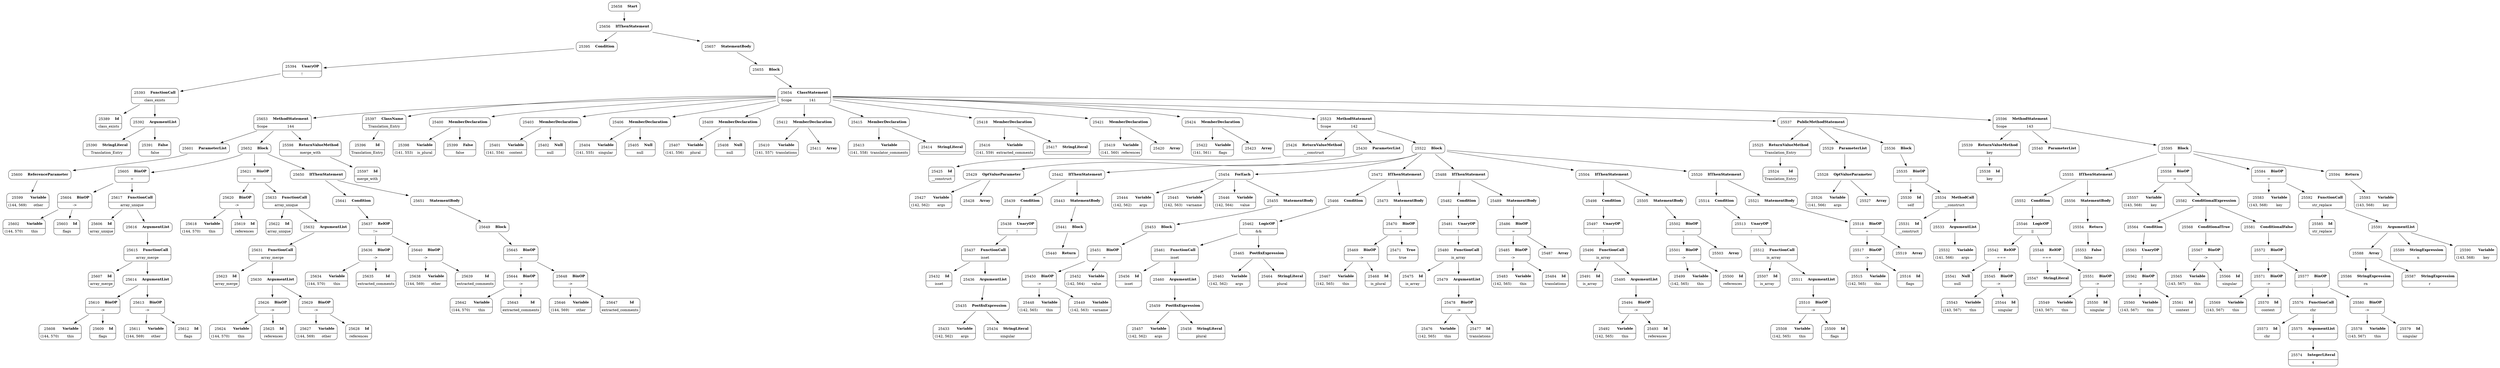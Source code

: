 digraph ast {
node [shape=none];
25600 [label=<<TABLE border='1' cellspacing='0' cellpadding='10' style='rounded' ><TR><TD border='0'>25600</TD><TD border='0'><B>ReferenceParameter</B></TD></TR></TABLE>>];
25600 -> 25599 [weight=2];
25601 [label=<<TABLE border='1' cellspacing='0' cellpadding='10' style='rounded' ><TR><TD border='0'>25601</TD><TD border='0'><B>ParameterList</B></TD></TR></TABLE>>];
25601 -> 25600 [weight=2];
25602 [label=<<TABLE border='1' cellspacing='0' cellpadding='10' style='rounded' ><TR><TD border='0'>25602</TD><TD border='0'><B>Variable</B></TD></TR><HR/><TR><TD border='0' cellpadding='5'>(144, 570)</TD><TD border='0' cellpadding='5'>this</TD></TR></TABLE>>];
25603 [label=<<TABLE border='1' cellspacing='0' cellpadding='10' style='rounded' ><TR><TD border='0'>25603</TD><TD border='0'><B>Id</B></TD></TR><HR/><TR><TD border='0' cellpadding='5' colspan='2'>flags</TD></TR></TABLE>>];
25604 [label=<<TABLE border='1' cellspacing='0' cellpadding='10' style='rounded' ><TR><TD border='0'>25604</TD><TD border='0'><B>BinOP</B></TD></TR><HR/><TR><TD border='0' cellpadding='5' colspan='2'>-&gt;</TD></TR></TABLE>>];
25604 -> 25602 [weight=2];
25604 -> 25603 [weight=2];
25605 [label=<<TABLE border='1' cellspacing='0' cellpadding='10' style='rounded' ><TR><TD border='0'>25605</TD><TD border='0'><B>BinOP</B></TD></TR><HR/><TR><TD border='0' cellpadding='5' colspan='2'>=</TD></TR></TABLE>>];
25605 -> 25604 [weight=2];
25605 -> 25617 [weight=2];
25606 [label=<<TABLE border='1' cellspacing='0' cellpadding='10' style='rounded' ><TR><TD border='0'>25606</TD><TD border='0'><B>Id</B></TD></TR><HR/><TR><TD border='0' cellpadding='5' colspan='2'>array_unique</TD></TR></TABLE>>];
25607 [label=<<TABLE border='1' cellspacing='0' cellpadding='10' style='rounded' ><TR><TD border='0'>25607</TD><TD border='0'><B>Id</B></TD></TR><HR/><TR><TD border='0' cellpadding='5' colspan='2'>array_merge</TD></TR></TABLE>>];
25608 [label=<<TABLE border='1' cellspacing='0' cellpadding='10' style='rounded' ><TR><TD border='0'>25608</TD><TD border='0'><B>Variable</B></TD></TR><HR/><TR><TD border='0' cellpadding='5'>(144, 570)</TD><TD border='0' cellpadding='5'>this</TD></TR></TABLE>>];
25609 [label=<<TABLE border='1' cellspacing='0' cellpadding='10' style='rounded' ><TR><TD border='0'>25609</TD><TD border='0'><B>Id</B></TD></TR><HR/><TR><TD border='0' cellpadding='5' colspan='2'>flags</TD></TR></TABLE>>];
25610 [label=<<TABLE border='1' cellspacing='0' cellpadding='10' style='rounded' ><TR><TD border='0'>25610</TD><TD border='0'><B>BinOP</B></TD></TR><HR/><TR><TD border='0' cellpadding='5' colspan='2'>-&gt;</TD></TR></TABLE>>];
25610 -> 25608 [weight=2];
25610 -> 25609 [weight=2];
25611 [label=<<TABLE border='1' cellspacing='0' cellpadding='10' style='rounded' ><TR><TD border='0'>25611</TD><TD border='0'><B>Variable</B></TD></TR><HR/><TR><TD border='0' cellpadding='5'>(144, 569)</TD><TD border='0' cellpadding='5'>other</TD></TR></TABLE>>];
25612 [label=<<TABLE border='1' cellspacing='0' cellpadding='10' style='rounded' ><TR><TD border='0'>25612</TD><TD border='0'><B>Id</B></TD></TR><HR/><TR><TD border='0' cellpadding='5' colspan='2'>flags</TD></TR></TABLE>>];
25613 [label=<<TABLE border='1' cellspacing='0' cellpadding='10' style='rounded' ><TR><TD border='0'>25613</TD><TD border='0'><B>BinOP</B></TD></TR><HR/><TR><TD border='0' cellpadding='5' colspan='2'>-&gt;</TD></TR></TABLE>>];
25613 -> 25611 [weight=2];
25613 -> 25612 [weight=2];
25614 [label=<<TABLE border='1' cellspacing='0' cellpadding='10' style='rounded' ><TR><TD border='0'>25614</TD><TD border='0'><B>ArgumentList</B></TD></TR></TABLE>>];
25614 -> 25610 [weight=2];
25614 -> 25613 [weight=2];
25615 [label=<<TABLE border='1' cellspacing='0' cellpadding='10' style='rounded' ><TR><TD border='0'>25615</TD><TD border='0'><B>FunctionCall</B></TD></TR><HR/><TR><TD border='0' cellpadding='5' colspan='2'>array_merge</TD></TR></TABLE>>];
25615 -> 25607 [weight=2];
25615 -> 25614 [weight=2];
25616 [label=<<TABLE border='1' cellspacing='0' cellpadding='10' style='rounded' ><TR><TD border='0'>25616</TD><TD border='0'><B>ArgumentList</B></TD></TR></TABLE>>];
25616 -> 25615 [weight=2];
25617 [label=<<TABLE border='1' cellspacing='0' cellpadding='10' style='rounded' ><TR><TD border='0'>25617</TD><TD border='0'><B>FunctionCall</B></TD></TR><HR/><TR><TD border='0' cellpadding='5' colspan='2'>array_unique</TD></TR></TABLE>>];
25617 -> 25606 [weight=2];
25617 -> 25616 [weight=2];
25618 [label=<<TABLE border='1' cellspacing='0' cellpadding='10' style='rounded' ><TR><TD border='0'>25618</TD><TD border='0'><B>Variable</B></TD></TR><HR/><TR><TD border='0' cellpadding='5'>(144, 570)</TD><TD border='0' cellpadding='5'>this</TD></TR></TABLE>>];
25619 [label=<<TABLE border='1' cellspacing='0' cellpadding='10' style='rounded' ><TR><TD border='0'>25619</TD><TD border='0'><B>Id</B></TD></TR><HR/><TR><TD border='0' cellpadding='5' colspan='2'>references</TD></TR></TABLE>>];
25620 [label=<<TABLE border='1' cellspacing='0' cellpadding='10' style='rounded' ><TR><TD border='0'>25620</TD><TD border='0'><B>BinOP</B></TD></TR><HR/><TR><TD border='0' cellpadding='5' colspan='2'>-&gt;</TD></TR></TABLE>>];
25620 -> 25618 [weight=2];
25620 -> 25619 [weight=2];
25621 [label=<<TABLE border='1' cellspacing='0' cellpadding='10' style='rounded' ><TR><TD border='0'>25621</TD><TD border='0'><B>BinOP</B></TD></TR><HR/><TR><TD border='0' cellpadding='5' colspan='2'>=</TD></TR></TABLE>>];
25621 -> 25620 [weight=2];
25621 -> 25633 [weight=2];
25622 [label=<<TABLE border='1' cellspacing='0' cellpadding='10' style='rounded' ><TR><TD border='0'>25622</TD><TD border='0'><B>Id</B></TD></TR><HR/><TR><TD border='0' cellpadding='5' colspan='2'>array_unique</TD></TR></TABLE>>];
25623 [label=<<TABLE border='1' cellspacing='0' cellpadding='10' style='rounded' ><TR><TD border='0'>25623</TD><TD border='0'><B>Id</B></TD></TR><HR/><TR><TD border='0' cellpadding='5' colspan='2'>array_merge</TD></TR></TABLE>>];
25624 [label=<<TABLE border='1' cellspacing='0' cellpadding='10' style='rounded' ><TR><TD border='0'>25624</TD><TD border='0'><B>Variable</B></TD></TR><HR/><TR><TD border='0' cellpadding='5'>(144, 570)</TD><TD border='0' cellpadding='5'>this</TD></TR></TABLE>>];
25625 [label=<<TABLE border='1' cellspacing='0' cellpadding='10' style='rounded' ><TR><TD border='0'>25625</TD><TD border='0'><B>Id</B></TD></TR><HR/><TR><TD border='0' cellpadding='5' colspan='2'>references</TD></TR></TABLE>>];
25626 [label=<<TABLE border='1' cellspacing='0' cellpadding='10' style='rounded' ><TR><TD border='0'>25626</TD><TD border='0'><B>BinOP</B></TD></TR><HR/><TR><TD border='0' cellpadding='5' colspan='2'>-&gt;</TD></TR></TABLE>>];
25626 -> 25624 [weight=2];
25626 -> 25625 [weight=2];
25627 [label=<<TABLE border='1' cellspacing='0' cellpadding='10' style='rounded' ><TR><TD border='0'>25627</TD><TD border='0'><B>Variable</B></TD></TR><HR/><TR><TD border='0' cellpadding='5'>(144, 569)</TD><TD border='0' cellpadding='5'>other</TD></TR></TABLE>>];
25628 [label=<<TABLE border='1' cellspacing='0' cellpadding='10' style='rounded' ><TR><TD border='0'>25628</TD><TD border='0'><B>Id</B></TD></TR><HR/><TR><TD border='0' cellpadding='5' colspan='2'>references</TD></TR></TABLE>>];
25629 [label=<<TABLE border='1' cellspacing='0' cellpadding='10' style='rounded' ><TR><TD border='0'>25629</TD><TD border='0'><B>BinOP</B></TD></TR><HR/><TR><TD border='0' cellpadding='5' colspan='2'>-&gt;</TD></TR></TABLE>>];
25629 -> 25627 [weight=2];
25629 -> 25628 [weight=2];
25630 [label=<<TABLE border='1' cellspacing='0' cellpadding='10' style='rounded' ><TR><TD border='0'>25630</TD><TD border='0'><B>ArgumentList</B></TD></TR></TABLE>>];
25630 -> 25626 [weight=2];
25630 -> 25629 [weight=2];
25631 [label=<<TABLE border='1' cellspacing='0' cellpadding='10' style='rounded' ><TR><TD border='0'>25631</TD><TD border='0'><B>FunctionCall</B></TD></TR><HR/><TR><TD border='0' cellpadding='5' colspan='2'>array_merge</TD></TR></TABLE>>];
25631 -> 25623 [weight=2];
25631 -> 25630 [weight=2];
25632 [label=<<TABLE border='1' cellspacing='0' cellpadding='10' style='rounded' ><TR><TD border='0'>25632</TD><TD border='0'><B>ArgumentList</B></TD></TR></TABLE>>];
25632 -> 25631 [weight=2];
25633 [label=<<TABLE border='1' cellspacing='0' cellpadding='10' style='rounded' ><TR><TD border='0'>25633</TD><TD border='0'><B>FunctionCall</B></TD></TR><HR/><TR><TD border='0' cellpadding='5' colspan='2'>array_unique</TD></TR></TABLE>>];
25633 -> 25622 [weight=2];
25633 -> 25632 [weight=2];
25634 [label=<<TABLE border='1' cellspacing='0' cellpadding='10' style='rounded' ><TR><TD border='0'>25634</TD><TD border='0'><B>Variable</B></TD></TR><HR/><TR><TD border='0' cellpadding='5'>(144, 570)</TD><TD border='0' cellpadding='5'>this</TD></TR></TABLE>>];
25635 [label=<<TABLE border='1' cellspacing='0' cellpadding='10' style='rounded' ><TR><TD border='0'>25635</TD><TD border='0'><B>Id</B></TD></TR><HR/><TR><TD border='0' cellpadding='5' colspan='2'>extracted_comments</TD></TR></TABLE>>];
25636 [label=<<TABLE border='1' cellspacing='0' cellpadding='10' style='rounded' ><TR><TD border='0'>25636</TD><TD border='0'><B>BinOP</B></TD></TR><HR/><TR><TD border='0' cellpadding='5' colspan='2'>-&gt;</TD></TR></TABLE>>];
25636 -> 25634 [weight=2];
25636 -> 25635 [weight=2];
25637 [label=<<TABLE border='1' cellspacing='0' cellpadding='10' style='rounded' ><TR><TD border='0'>25637</TD><TD border='0'><B>RelOP</B></TD></TR><HR/><TR><TD border='0' cellpadding='5' colspan='2'>!=</TD></TR></TABLE>>];
25637 -> 25636 [weight=2];
25637 -> 25640 [weight=2];
25638 [label=<<TABLE border='1' cellspacing='0' cellpadding='10' style='rounded' ><TR><TD border='0'>25638</TD><TD border='0'><B>Variable</B></TD></TR><HR/><TR><TD border='0' cellpadding='5'>(144, 569)</TD><TD border='0' cellpadding='5'>other</TD></TR></TABLE>>];
25639 [label=<<TABLE border='1' cellspacing='0' cellpadding='10' style='rounded' ><TR><TD border='0'>25639</TD><TD border='0'><B>Id</B></TD></TR><HR/><TR><TD border='0' cellpadding='5' colspan='2'>extracted_comments</TD></TR></TABLE>>];
25640 [label=<<TABLE border='1' cellspacing='0' cellpadding='10' style='rounded' ><TR><TD border='0'>25640</TD><TD border='0'><B>BinOP</B></TD></TR><HR/><TR><TD border='0' cellpadding='5' colspan='2'>-&gt;</TD></TR></TABLE>>];
25640 -> 25638 [weight=2];
25640 -> 25639 [weight=2];
25641 [label=<<TABLE border='1' cellspacing='0' cellpadding='10' style='rounded' ><TR><TD border='0'>25641</TD><TD border='0'><B>Condition</B></TD></TR></TABLE>>];
25641 -> 25637 [weight=2];
25642 [label=<<TABLE border='1' cellspacing='0' cellpadding='10' style='rounded' ><TR><TD border='0'>25642</TD><TD border='0'><B>Variable</B></TD></TR><HR/><TR><TD border='0' cellpadding='5'>(144, 570)</TD><TD border='0' cellpadding='5'>this</TD></TR></TABLE>>];
25643 [label=<<TABLE border='1' cellspacing='0' cellpadding='10' style='rounded' ><TR><TD border='0'>25643</TD><TD border='0'><B>Id</B></TD></TR><HR/><TR><TD border='0' cellpadding='5' colspan='2'>extracted_comments</TD></TR></TABLE>>];
25644 [label=<<TABLE border='1' cellspacing='0' cellpadding='10' style='rounded' ><TR><TD border='0'>25644</TD><TD border='0'><B>BinOP</B></TD></TR><HR/><TR><TD border='0' cellpadding='5' colspan='2'>-&gt;</TD></TR></TABLE>>];
25644 -> 25642 [weight=2];
25644 -> 25643 [weight=2];
25645 [label=<<TABLE border='1' cellspacing='0' cellpadding='10' style='rounded' ><TR><TD border='0'>25645</TD><TD border='0'><B>BinOP</B></TD></TR><HR/><TR><TD border='0' cellpadding='5' colspan='2'>.=</TD></TR></TABLE>>];
25645 -> 25644 [weight=2];
25645 -> 25648 [weight=2];
25646 [label=<<TABLE border='1' cellspacing='0' cellpadding='10' style='rounded' ><TR><TD border='0'>25646</TD><TD border='0'><B>Variable</B></TD></TR><HR/><TR><TD border='0' cellpadding='5'>(144, 569)</TD><TD border='0' cellpadding='5'>other</TD></TR></TABLE>>];
25647 [label=<<TABLE border='1' cellspacing='0' cellpadding='10' style='rounded' ><TR><TD border='0'>25647</TD><TD border='0'><B>Id</B></TD></TR><HR/><TR><TD border='0' cellpadding='5' colspan='2'>extracted_comments</TD></TR></TABLE>>];
25648 [label=<<TABLE border='1' cellspacing='0' cellpadding='10' style='rounded' ><TR><TD border='0'>25648</TD><TD border='0'><B>BinOP</B></TD></TR><HR/><TR><TD border='0' cellpadding='5' colspan='2'>-&gt;</TD></TR></TABLE>>];
25648 -> 25646 [weight=2];
25648 -> 25647 [weight=2];
25649 [label=<<TABLE border='1' cellspacing='0' cellpadding='10' style='rounded' ><TR><TD border='0'>25649</TD><TD border='0'><B>Block</B></TD></TR></TABLE>>];
25649 -> 25645 [weight=2];
25650 [label=<<TABLE border='1' cellspacing='0' cellpadding='10' style='rounded' ><TR><TD border='0'>25650</TD><TD border='0'><B>IfThenStatement</B></TD></TR></TABLE>>];
25650 -> 25641 [weight=2];
25650 -> 25651 [weight=2];
25651 [label=<<TABLE border='1' cellspacing='0' cellpadding='10' style='rounded' ><TR><TD border='0'>25651</TD><TD border='0'><B>StatementBody</B></TD></TR></TABLE>>];
25651 -> 25649 [weight=2];
25652 [label=<<TABLE border='1' cellspacing='0' cellpadding='10' style='rounded' ><TR><TD border='0'>25652</TD><TD border='0'><B>Block</B></TD></TR></TABLE>>];
25652 -> 25605 [weight=2];
25652 -> 25621 [weight=2];
25652 -> 25650 [weight=2];
25653 [label=<<TABLE border='1' cellspacing='0' cellpadding='10' style='rounded' ><TR><TD border='0'>25653</TD><TD border='0'><B>MethodStatement</B></TD></TR><HR/><TR><TD border='0' cellpadding='5'>Scope</TD><TD border='0' cellpadding='5'>144</TD></TR></TABLE>>];
25653 -> 25598 [weight=2];
25653 -> 25601 [weight=2];
25653 -> 25652 [weight=2];
25654 [label=<<TABLE border='1' cellspacing='0' cellpadding='10' style='rounded' ><TR><TD border='0'>25654</TD><TD border='0'><B>ClassStatement</B></TD></TR><HR/><TR><TD border='0' cellpadding='5'>Scope</TD><TD border='0' cellpadding='5'>141</TD></TR></TABLE>>];
25654 -> 25397 [weight=2];
25654 -> 25400 [weight=2];
25654 -> 25403 [weight=2];
25654 -> 25406 [weight=2];
25654 -> 25409 [weight=2];
25654 -> 25412 [weight=2];
25654 -> 25415 [weight=2];
25654 -> 25418 [weight=2];
25654 -> 25421 [weight=2];
25654 -> 25424 [weight=2];
25654 -> 25523 [weight=2];
25654 -> 25537 [weight=2];
25654 -> 25596 [weight=2];
25654 -> 25653 [weight=2];
25655 [label=<<TABLE border='1' cellspacing='0' cellpadding='10' style='rounded' ><TR><TD border='0'>25655</TD><TD border='0'><B>Block</B></TD></TR></TABLE>>];
25655 -> 25654 [weight=2];
25656 [label=<<TABLE border='1' cellspacing='0' cellpadding='10' style='rounded' ><TR><TD border='0'>25656</TD><TD border='0'><B>IfThenStatement</B></TD></TR></TABLE>>];
25656 -> 25395 [weight=2];
25656 -> 25657 [weight=2];
25657 [label=<<TABLE border='1' cellspacing='0' cellpadding='10' style='rounded' ><TR><TD border='0'>25657</TD><TD border='0'><B>StatementBody</B></TD></TR></TABLE>>];
25657 -> 25655 [weight=2];
25658 [label=<<TABLE border='1' cellspacing='0' cellpadding='10' style='rounded' ><TR><TD border='0'>25658</TD><TD border='0'><B>Start</B></TD></TR></TABLE>>];
25658 -> 25656 [weight=2];
25389 [label=<<TABLE border='1' cellspacing='0' cellpadding='10' style='rounded' ><TR><TD border='0'>25389</TD><TD border='0'><B>Id</B></TD></TR><HR/><TR><TD border='0' cellpadding='5' colspan='2'>class_exists</TD></TR></TABLE>>];
25390 [label=<<TABLE border='1' cellspacing='0' cellpadding='10' style='rounded' ><TR><TD border='0'>25390</TD><TD border='0'><B>StringLiteral</B></TD></TR><HR/><TR><TD border='0' cellpadding='5' colspan='2'>Translation_Entry</TD></TR></TABLE>>];
25391 [label=<<TABLE border='1' cellspacing='0' cellpadding='10' style='rounded' ><TR><TD border='0'>25391</TD><TD border='0'><B>False</B></TD></TR><HR/><TR><TD border='0' cellpadding='5' colspan='2'>false</TD></TR></TABLE>>];
25392 [label=<<TABLE border='1' cellspacing='0' cellpadding='10' style='rounded' ><TR><TD border='0'>25392</TD><TD border='0'><B>ArgumentList</B></TD></TR></TABLE>>];
25392 -> 25390 [weight=2];
25392 -> 25391 [weight=2];
25393 [label=<<TABLE border='1' cellspacing='0' cellpadding='10' style='rounded' ><TR><TD border='0'>25393</TD><TD border='0'><B>FunctionCall</B></TD></TR><HR/><TR><TD border='0' cellpadding='5' colspan='2'>class_exists</TD></TR></TABLE>>];
25393 -> 25389 [weight=2];
25393 -> 25392 [weight=2];
25394 [label=<<TABLE border='1' cellspacing='0' cellpadding='10' style='rounded' ><TR><TD border='0'>25394</TD><TD border='0'><B>UnaryOP</B></TD></TR><HR/><TR><TD border='0' cellpadding='5' colspan='2'>!</TD></TR></TABLE>>];
25394 -> 25393 [weight=2];
25395 [label=<<TABLE border='1' cellspacing='0' cellpadding='10' style='rounded' ><TR><TD border='0'>25395</TD><TD border='0'><B>Condition</B></TD></TR></TABLE>>];
25395 -> 25394 [weight=2];
25396 [label=<<TABLE border='1' cellspacing='0' cellpadding='10' style='rounded' ><TR><TD border='0'>25396</TD><TD border='0'><B>Id</B></TD></TR><HR/><TR><TD border='0' cellpadding='5' colspan='2'>Translation_Entry</TD></TR></TABLE>>];
25397 [label=<<TABLE border='1' cellspacing='0' cellpadding='10' style='rounded' ><TR><TD border='0'>25397</TD><TD border='0'><B>ClassName</B></TD></TR><HR/><TR><TD border='0' cellpadding='5' colspan='2'>Translation_Entry</TD></TR></TABLE>>];
25397 -> 25396 [weight=2];
25398 [label=<<TABLE border='1' cellspacing='0' cellpadding='10' style='rounded' ><TR><TD border='0'>25398</TD><TD border='0'><B>Variable</B></TD></TR><HR/><TR><TD border='0' cellpadding='5'>(141, 553)</TD><TD border='0' cellpadding='5'>is_plural</TD></TR></TABLE>>];
25399 [label=<<TABLE border='1' cellspacing='0' cellpadding='10' style='rounded' ><TR><TD border='0'>25399</TD><TD border='0'><B>False</B></TD></TR><HR/><TR><TD border='0' cellpadding='5' colspan='2'>false</TD></TR></TABLE>>];
25400 [label=<<TABLE border='1' cellspacing='0' cellpadding='10' style='rounded' ><TR><TD border='0'>25400</TD><TD border='0'><B>MemberDeclaration</B></TD></TR></TABLE>>];
25400 -> 25398 [weight=2];
25400 -> 25399 [weight=2];
25401 [label=<<TABLE border='1' cellspacing='0' cellpadding='10' style='rounded' ><TR><TD border='0'>25401</TD><TD border='0'><B>Variable</B></TD></TR><HR/><TR><TD border='0' cellpadding='5'>(141, 554)</TD><TD border='0' cellpadding='5'>context</TD></TR></TABLE>>];
25402 [label=<<TABLE border='1' cellspacing='0' cellpadding='10' style='rounded' ><TR><TD border='0'>25402</TD><TD border='0'><B>Null</B></TD></TR><HR/><TR><TD border='0' cellpadding='5' colspan='2'>null</TD></TR></TABLE>>];
25403 [label=<<TABLE border='1' cellspacing='0' cellpadding='10' style='rounded' ><TR><TD border='0'>25403</TD><TD border='0'><B>MemberDeclaration</B></TD></TR></TABLE>>];
25403 -> 25401 [weight=2];
25403 -> 25402 [weight=2];
25404 [label=<<TABLE border='1' cellspacing='0' cellpadding='10' style='rounded' ><TR><TD border='0'>25404</TD><TD border='0'><B>Variable</B></TD></TR><HR/><TR><TD border='0' cellpadding='5'>(141, 555)</TD><TD border='0' cellpadding='5'>singular</TD></TR></TABLE>>];
25405 [label=<<TABLE border='1' cellspacing='0' cellpadding='10' style='rounded' ><TR><TD border='0'>25405</TD><TD border='0'><B>Null</B></TD></TR><HR/><TR><TD border='0' cellpadding='5' colspan='2'>null</TD></TR></TABLE>>];
25406 [label=<<TABLE border='1' cellspacing='0' cellpadding='10' style='rounded' ><TR><TD border='0'>25406</TD><TD border='0'><B>MemberDeclaration</B></TD></TR></TABLE>>];
25406 -> 25404 [weight=2];
25406 -> 25405 [weight=2];
25407 [label=<<TABLE border='1' cellspacing='0' cellpadding='10' style='rounded' ><TR><TD border='0'>25407</TD><TD border='0'><B>Variable</B></TD></TR><HR/><TR><TD border='0' cellpadding='5'>(141, 556)</TD><TD border='0' cellpadding='5'>plural</TD></TR></TABLE>>];
25408 [label=<<TABLE border='1' cellspacing='0' cellpadding='10' style='rounded' ><TR><TD border='0'>25408</TD><TD border='0'><B>Null</B></TD></TR><HR/><TR><TD border='0' cellpadding='5' colspan='2'>null</TD></TR></TABLE>>];
25409 [label=<<TABLE border='1' cellspacing='0' cellpadding='10' style='rounded' ><TR><TD border='0'>25409</TD><TD border='0'><B>MemberDeclaration</B></TD></TR></TABLE>>];
25409 -> 25407 [weight=2];
25409 -> 25408 [weight=2];
25410 [label=<<TABLE border='1' cellspacing='0' cellpadding='10' style='rounded' ><TR><TD border='0'>25410</TD><TD border='0'><B>Variable</B></TD></TR><HR/><TR><TD border='0' cellpadding='5'>(141, 557)</TD><TD border='0' cellpadding='5'>translations</TD></TR></TABLE>>];
25411 [label=<<TABLE border='1' cellspacing='0' cellpadding='10' style='rounded' ><TR><TD border='0'>25411</TD><TD border='0'><B>Array</B></TD></TR></TABLE>>];
25412 [label=<<TABLE border='1' cellspacing='0' cellpadding='10' style='rounded' ><TR><TD border='0'>25412</TD><TD border='0'><B>MemberDeclaration</B></TD></TR></TABLE>>];
25412 -> 25410 [weight=2];
25412 -> 25411 [weight=2];
25413 [label=<<TABLE border='1' cellspacing='0' cellpadding='10' style='rounded' ><TR><TD border='0'>25413</TD><TD border='0'><B>Variable</B></TD></TR><HR/><TR><TD border='0' cellpadding='5'>(141, 558)</TD><TD border='0' cellpadding='5'>translator_comments</TD></TR></TABLE>>];
25414 [label=<<TABLE border='1' cellspacing='0' cellpadding='10' style='rounded' ><TR><TD border='0'>25414</TD><TD border='0'><B>StringLiteral</B></TD></TR><HR/><TR><TD border='0' cellpadding='5' colspan='2'></TD></TR></TABLE>>];
25415 [label=<<TABLE border='1' cellspacing='0' cellpadding='10' style='rounded' ><TR><TD border='0'>25415</TD><TD border='0'><B>MemberDeclaration</B></TD></TR></TABLE>>];
25415 -> 25413 [weight=2];
25415 -> 25414 [weight=2];
25416 [label=<<TABLE border='1' cellspacing='0' cellpadding='10' style='rounded' ><TR><TD border='0'>25416</TD><TD border='0'><B>Variable</B></TD></TR><HR/><TR><TD border='0' cellpadding='5'>(141, 559)</TD><TD border='0' cellpadding='5'>extracted_comments</TD></TR></TABLE>>];
25417 [label=<<TABLE border='1' cellspacing='0' cellpadding='10' style='rounded' ><TR><TD border='0'>25417</TD><TD border='0'><B>StringLiteral</B></TD></TR><HR/><TR><TD border='0' cellpadding='5' colspan='2'></TD></TR></TABLE>>];
25418 [label=<<TABLE border='1' cellspacing='0' cellpadding='10' style='rounded' ><TR><TD border='0'>25418</TD><TD border='0'><B>MemberDeclaration</B></TD></TR></TABLE>>];
25418 -> 25416 [weight=2];
25418 -> 25417 [weight=2];
25419 [label=<<TABLE border='1' cellspacing='0' cellpadding='10' style='rounded' ><TR><TD border='0'>25419</TD><TD border='0'><B>Variable</B></TD></TR><HR/><TR><TD border='0' cellpadding='5'>(141, 560)</TD><TD border='0' cellpadding='5'>references</TD></TR></TABLE>>];
25420 [label=<<TABLE border='1' cellspacing='0' cellpadding='10' style='rounded' ><TR><TD border='0'>25420</TD><TD border='0'><B>Array</B></TD></TR></TABLE>>];
25421 [label=<<TABLE border='1' cellspacing='0' cellpadding='10' style='rounded' ><TR><TD border='0'>25421</TD><TD border='0'><B>MemberDeclaration</B></TD></TR></TABLE>>];
25421 -> 25419 [weight=2];
25421 -> 25420 [weight=2];
25422 [label=<<TABLE border='1' cellspacing='0' cellpadding='10' style='rounded' ><TR><TD border='0'>25422</TD><TD border='0'><B>Variable</B></TD></TR><HR/><TR><TD border='0' cellpadding='5'>(141, 561)</TD><TD border='0' cellpadding='5'>flags</TD></TR></TABLE>>];
25423 [label=<<TABLE border='1' cellspacing='0' cellpadding='10' style='rounded' ><TR><TD border='0'>25423</TD><TD border='0'><B>Array</B></TD></TR></TABLE>>];
25424 [label=<<TABLE border='1' cellspacing='0' cellpadding='10' style='rounded' ><TR><TD border='0'>25424</TD><TD border='0'><B>MemberDeclaration</B></TD></TR></TABLE>>];
25424 -> 25422 [weight=2];
25424 -> 25423 [weight=2];
25425 [label=<<TABLE border='1' cellspacing='0' cellpadding='10' style='rounded' ><TR><TD border='0'>25425</TD><TD border='0'><B>Id</B></TD></TR><HR/><TR><TD border='0' cellpadding='5' colspan='2'>__construct</TD></TR></TABLE>>];
25426 [label=<<TABLE border='1' cellspacing='0' cellpadding='10' style='rounded' ><TR><TD border='0'>25426</TD><TD border='0'><B>ReturnValueMethod</B></TD></TR><HR/><TR><TD border='0' cellpadding='5' colspan='2'>__construct</TD></TR></TABLE>>];
25426 -> 25425 [weight=2];
25427 [label=<<TABLE border='1' cellspacing='0' cellpadding='10' style='rounded' ><TR><TD border='0'>25427</TD><TD border='0'><B>Variable</B></TD></TR><HR/><TR><TD border='0' cellpadding='5'>(142, 562)</TD><TD border='0' cellpadding='5'>args</TD></TR></TABLE>>];
25428 [label=<<TABLE border='1' cellspacing='0' cellpadding='10' style='rounded' ><TR><TD border='0'>25428</TD><TD border='0'><B>Array</B></TD></TR></TABLE>>];
25429 [label=<<TABLE border='1' cellspacing='0' cellpadding='10' style='rounded' ><TR><TD border='0'>25429</TD><TD border='0'><B>OptValueParameter</B></TD></TR></TABLE>>];
25429 -> 25427 [weight=2];
25429 -> 25428 [weight=2];
25430 [label=<<TABLE border='1' cellspacing='0' cellpadding='10' style='rounded' ><TR><TD border='0'>25430</TD><TD border='0'><B>ParameterList</B></TD></TR></TABLE>>];
25430 -> 25429 [weight=2];
25432 [label=<<TABLE border='1' cellspacing='0' cellpadding='10' style='rounded' ><TR><TD border='0'>25432</TD><TD border='0'><B>Id</B></TD></TR><HR/><TR><TD border='0' cellpadding='5' colspan='2'>isset</TD></TR></TABLE>>];
25433 [label=<<TABLE border='1' cellspacing='0' cellpadding='10' style='rounded' ><TR><TD border='0'>25433</TD><TD border='0'><B>Variable</B></TD></TR><HR/><TR><TD border='0' cellpadding='5'>(142, 562)</TD><TD border='0' cellpadding='5'>args</TD></TR></TABLE>>];
25434 [label=<<TABLE border='1' cellspacing='0' cellpadding='10' style='rounded' ><TR><TD border='0'>25434</TD><TD border='0'><B>StringLiteral</B></TD></TR><HR/><TR><TD border='0' cellpadding='5' colspan='2'>singular</TD></TR></TABLE>>];
25435 [label=<<TABLE border='1' cellspacing='0' cellpadding='10' style='rounded' ><TR><TD border='0'>25435</TD><TD border='0'><B>PostfixExpression</B></TD></TR></TABLE>>];
25435 -> 25433 [weight=2];
25435 -> 25434 [weight=2];
25436 [label=<<TABLE border='1' cellspacing='0' cellpadding='10' style='rounded' ><TR><TD border='0'>25436</TD><TD border='0'><B>ArgumentList</B></TD></TR></TABLE>>];
25436 -> 25435 [weight=2];
25437 [label=<<TABLE border='1' cellspacing='0' cellpadding='10' style='rounded' ><TR><TD border='0'>25437</TD><TD border='0'><B>FunctionCall</B></TD></TR><HR/><TR><TD border='0' cellpadding='5' colspan='2'>isset</TD></TR></TABLE>>];
25437 -> 25432 [weight=2];
25437 -> 25436 [weight=2];
25438 [label=<<TABLE border='1' cellspacing='0' cellpadding='10' style='rounded' ><TR><TD border='0'>25438</TD><TD border='0'><B>UnaryOP</B></TD></TR><HR/><TR><TD border='0' cellpadding='5' colspan='2'>!</TD></TR></TABLE>>];
25438 -> 25437 [weight=2];
25439 [label=<<TABLE border='1' cellspacing='0' cellpadding='10' style='rounded' ><TR><TD border='0'>25439</TD><TD border='0'><B>Condition</B></TD></TR></TABLE>>];
25439 -> 25438 [weight=2];
25440 [label=<<TABLE border='1' cellspacing='0' cellpadding='10' style='rounded' ><TR><TD border='0'>25440</TD><TD border='0'><B>Return</B></TD></TR></TABLE>>];
25441 [label=<<TABLE border='1' cellspacing='0' cellpadding='10' style='rounded' ><TR><TD border='0'>25441</TD><TD border='0'><B>Block</B></TD></TR></TABLE>>];
25441 -> 25440 [weight=2];
25442 [label=<<TABLE border='1' cellspacing='0' cellpadding='10' style='rounded' ><TR><TD border='0'>25442</TD><TD border='0'><B>IfThenStatement</B></TD></TR></TABLE>>];
25442 -> 25439 [weight=2];
25442 -> 25443 [weight=2];
25443 [label=<<TABLE border='1' cellspacing='0' cellpadding='10' style='rounded' ><TR><TD border='0'>25443</TD><TD border='0'><B>StatementBody</B></TD></TR></TABLE>>];
25443 -> 25441 [weight=2];
25444 [label=<<TABLE border='1' cellspacing='0' cellpadding='10' style='rounded' ><TR><TD border='0'>25444</TD><TD border='0'><B>Variable</B></TD></TR><HR/><TR><TD border='0' cellpadding='5'>(142, 562)</TD><TD border='0' cellpadding='5'>args</TD></TR></TABLE>>];
25445 [label=<<TABLE border='1' cellspacing='0' cellpadding='10' style='rounded' ><TR><TD border='0'>25445</TD><TD border='0'><B>Variable</B></TD></TR><HR/><TR><TD border='0' cellpadding='5'>(142, 563)</TD><TD border='0' cellpadding='5'>varname</TD></TR></TABLE>>];
25446 [label=<<TABLE border='1' cellspacing='0' cellpadding='10' style='rounded' ><TR><TD border='0'>25446</TD><TD border='0'><B>Variable</B></TD></TR><HR/><TR><TD border='0' cellpadding='5'>(142, 564)</TD><TD border='0' cellpadding='5'>value</TD></TR></TABLE>>];
25448 [label=<<TABLE border='1' cellspacing='0' cellpadding='10' style='rounded' ><TR><TD border='0'>25448</TD><TD border='0'><B>Variable</B></TD></TR><HR/><TR><TD border='0' cellpadding='5'>(142, 565)</TD><TD border='0' cellpadding='5'>this</TD></TR></TABLE>>];
25449 [label=<<TABLE border='1' cellspacing='0' cellpadding='10' style='rounded' ><TR><TD border='0'>25449</TD><TD border='0'><B>Variable</B></TD></TR><HR/><TR><TD border='0' cellpadding='5'>(142, 563)</TD><TD border='0' cellpadding='5'>varname</TD></TR></TABLE>>];
25450 [label=<<TABLE border='1' cellspacing='0' cellpadding='10' style='rounded' ><TR><TD border='0'>25450</TD><TD border='0'><B>BinOP</B></TD></TR><HR/><TR><TD border='0' cellpadding='5' colspan='2'>-&gt;</TD></TR></TABLE>>];
25450 -> 25448 [weight=2];
25450 -> 25449 [weight=2];
25451 [label=<<TABLE border='1' cellspacing='0' cellpadding='10' style='rounded' ><TR><TD border='0'>25451</TD><TD border='0'><B>BinOP</B></TD></TR><HR/><TR><TD border='0' cellpadding='5' colspan='2'>=</TD></TR></TABLE>>];
25451 -> 25450 [weight=2];
25451 -> 25452 [weight=2];
25452 [label=<<TABLE border='1' cellspacing='0' cellpadding='10' style='rounded' ><TR><TD border='0'>25452</TD><TD border='0'><B>Variable</B></TD></TR><HR/><TR><TD border='0' cellpadding='5'>(142, 564)</TD><TD border='0' cellpadding='5'>value</TD></TR></TABLE>>];
25453 [label=<<TABLE border='1' cellspacing='0' cellpadding='10' style='rounded' ><TR><TD border='0'>25453</TD><TD border='0'><B>Block</B></TD></TR></TABLE>>];
25453 -> 25451 [weight=2];
25454 [label=<<TABLE border='1' cellspacing='0' cellpadding='10' style='rounded' ><TR><TD border='0'>25454</TD><TD border='0'><B>ForEach</B></TD></TR></TABLE>>];
25454 -> 25444 [weight=2];
25454 -> 25445 [weight=2];
25454 -> 25446 [weight=2];
25454 -> 25455 [weight=2];
25455 [label=<<TABLE border='1' cellspacing='0' cellpadding='10' style='rounded' ><TR><TD border='0'>25455</TD><TD border='0'><B>StatementBody</B></TD></TR></TABLE>>];
25455 -> 25453 [weight=2];
25456 [label=<<TABLE border='1' cellspacing='0' cellpadding='10' style='rounded' ><TR><TD border='0'>25456</TD><TD border='0'><B>Id</B></TD></TR><HR/><TR><TD border='0' cellpadding='5' colspan='2'>isset</TD></TR></TABLE>>];
25457 [label=<<TABLE border='1' cellspacing='0' cellpadding='10' style='rounded' ><TR><TD border='0'>25457</TD><TD border='0'><B>Variable</B></TD></TR><HR/><TR><TD border='0' cellpadding='5'>(142, 562)</TD><TD border='0' cellpadding='5'>args</TD></TR></TABLE>>];
25458 [label=<<TABLE border='1' cellspacing='0' cellpadding='10' style='rounded' ><TR><TD border='0'>25458</TD><TD border='0'><B>StringLiteral</B></TD></TR><HR/><TR><TD border='0' cellpadding='5' colspan='2'>plural</TD></TR></TABLE>>];
25459 [label=<<TABLE border='1' cellspacing='0' cellpadding='10' style='rounded' ><TR><TD border='0'>25459</TD><TD border='0'><B>PostfixExpression</B></TD></TR></TABLE>>];
25459 -> 25457 [weight=2];
25459 -> 25458 [weight=2];
25460 [label=<<TABLE border='1' cellspacing='0' cellpadding='10' style='rounded' ><TR><TD border='0'>25460</TD><TD border='0'><B>ArgumentList</B></TD></TR></TABLE>>];
25460 -> 25459 [weight=2];
25461 [label=<<TABLE border='1' cellspacing='0' cellpadding='10' style='rounded' ><TR><TD border='0'>25461</TD><TD border='0'><B>FunctionCall</B></TD></TR><HR/><TR><TD border='0' cellpadding='5' colspan='2'>isset</TD></TR></TABLE>>];
25461 -> 25456 [weight=2];
25461 -> 25460 [weight=2];
25462 [label=<<TABLE border='1' cellspacing='0' cellpadding='10' style='rounded' ><TR><TD border='0'>25462</TD><TD border='0'><B>LogicOP</B></TD></TR><HR/><TR><TD border='0' cellpadding='5' colspan='2'>&amp;&amp;</TD></TR></TABLE>>];
25462 -> 25461 [weight=2];
25462 -> 25465 [weight=2];
25463 [label=<<TABLE border='1' cellspacing='0' cellpadding='10' style='rounded' ><TR><TD border='0'>25463</TD><TD border='0'><B>Variable</B></TD></TR><HR/><TR><TD border='0' cellpadding='5'>(142, 562)</TD><TD border='0' cellpadding='5'>args</TD></TR></TABLE>>];
25464 [label=<<TABLE border='1' cellspacing='0' cellpadding='10' style='rounded' ><TR><TD border='0'>25464</TD><TD border='0'><B>StringLiteral</B></TD></TR><HR/><TR><TD border='0' cellpadding='5' colspan='2'>plural</TD></TR></TABLE>>];
25465 [label=<<TABLE border='1' cellspacing='0' cellpadding='10' style='rounded' ><TR><TD border='0'>25465</TD><TD border='0'><B>PostfixExpression</B></TD></TR></TABLE>>];
25465 -> 25463 [weight=2];
25465 -> 25464 [weight=2];
25466 [label=<<TABLE border='1' cellspacing='0' cellpadding='10' style='rounded' ><TR><TD border='0'>25466</TD><TD border='0'><B>Condition</B></TD></TR></TABLE>>];
25466 -> 25462 [weight=2];
25467 [label=<<TABLE border='1' cellspacing='0' cellpadding='10' style='rounded' ><TR><TD border='0'>25467</TD><TD border='0'><B>Variable</B></TD></TR><HR/><TR><TD border='0' cellpadding='5'>(142, 565)</TD><TD border='0' cellpadding='5'>this</TD></TR></TABLE>>];
25468 [label=<<TABLE border='1' cellspacing='0' cellpadding='10' style='rounded' ><TR><TD border='0'>25468</TD><TD border='0'><B>Id</B></TD></TR><HR/><TR><TD border='0' cellpadding='5' colspan='2'>is_plural</TD></TR></TABLE>>];
25469 [label=<<TABLE border='1' cellspacing='0' cellpadding='10' style='rounded' ><TR><TD border='0'>25469</TD><TD border='0'><B>BinOP</B></TD></TR><HR/><TR><TD border='0' cellpadding='5' colspan='2'>-&gt;</TD></TR></TABLE>>];
25469 -> 25467 [weight=2];
25469 -> 25468 [weight=2];
25470 [label=<<TABLE border='1' cellspacing='0' cellpadding='10' style='rounded' ><TR><TD border='0'>25470</TD><TD border='0'><B>BinOP</B></TD></TR><HR/><TR><TD border='0' cellpadding='5' colspan='2'>=</TD></TR></TABLE>>];
25470 -> 25469 [weight=2];
25470 -> 25471 [weight=2];
25471 [label=<<TABLE border='1' cellspacing='0' cellpadding='10' style='rounded' ><TR><TD border='0'>25471</TD><TD border='0'><B>True</B></TD></TR><HR/><TR><TD border='0' cellpadding='5' colspan='2'>true</TD></TR></TABLE>>];
25472 [label=<<TABLE border='1' cellspacing='0' cellpadding='10' style='rounded' ><TR><TD border='0'>25472</TD><TD border='0'><B>IfThenStatement</B></TD></TR></TABLE>>];
25472 -> 25466 [weight=2];
25472 -> 25473 [weight=2];
25473 [label=<<TABLE border='1' cellspacing='0' cellpadding='10' style='rounded' ><TR><TD border='0'>25473</TD><TD border='0'><B>StatementBody</B></TD></TR></TABLE>>];
25473 -> 25470 [weight=2];
25475 [label=<<TABLE border='1' cellspacing='0' cellpadding='10' style='rounded' ><TR><TD border='0'>25475</TD><TD border='0'><B>Id</B></TD></TR><HR/><TR><TD border='0' cellpadding='5' colspan='2'>is_array</TD></TR></TABLE>>];
25476 [label=<<TABLE border='1' cellspacing='0' cellpadding='10' style='rounded' ><TR><TD border='0'>25476</TD><TD border='0'><B>Variable</B></TD></TR><HR/><TR><TD border='0' cellpadding='5'>(142, 565)</TD><TD border='0' cellpadding='5'>this</TD></TR></TABLE>>];
25477 [label=<<TABLE border='1' cellspacing='0' cellpadding='10' style='rounded' ><TR><TD border='0'>25477</TD><TD border='0'><B>Id</B></TD></TR><HR/><TR><TD border='0' cellpadding='5' colspan='2'>translations</TD></TR></TABLE>>];
25478 [label=<<TABLE border='1' cellspacing='0' cellpadding='10' style='rounded' ><TR><TD border='0'>25478</TD><TD border='0'><B>BinOP</B></TD></TR><HR/><TR><TD border='0' cellpadding='5' colspan='2'>-&gt;</TD></TR></TABLE>>];
25478 -> 25476 [weight=2];
25478 -> 25477 [weight=2];
25479 [label=<<TABLE border='1' cellspacing='0' cellpadding='10' style='rounded' ><TR><TD border='0'>25479</TD><TD border='0'><B>ArgumentList</B></TD></TR></TABLE>>];
25479 -> 25478 [weight=2];
25480 [label=<<TABLE border='1' cellspacing='0' cellpadding='10' style='rounded' ><TR><TD border='0'>25480</TD><TD border='0'><B>FunctionCall</B></TD></TR><HR/><TR><TD border='0' cellpadding='5' colspan='2'>is_array</TD></TR></TABLE>>];
25480 -> 25475 [weight=2];
25480 -> 25479 [weight=2];
25481 [label=<<TABLE border='1' cellspacing='0' cellpadding='10' style='rounded' ><TR><TD border='0'>25481</TD><TD border='0'><B>UnaryOP</B></TD></TR><HR/><TR><TD border='0' cellpadding='5' colspan='2'>!</TD></TR></TABLE>>];
25481 -> 25480 [weight=2];
25482 [label=<<TABLE border='1' cellspacing='0' cellpadding='10' style='rounded' ><TR><TD border='0'>25482</TD><TD border='0'><B>Condition</B></TD></TR></TABLE>>];
25482 -> 25481 [weight=2];
25483 [label=<<TABLE border='1' cellspacing='0' cellpadding='10' style='rounded' ><TR><TD border='0'>25483</TD><TD border='0'><B>Variable</B></TD></TR><HR/><TR><TD border='0' cellpadding='5'>(142, 565)</TD><TD border='0' cellpadding='5'>this</TD></TR></TABLE>>];
25484 [label=<<TABLE border='1' cellspacing='0' cellpadding='10' style='rounded' ><TR><TD border='0'>25484</TD><TD border='0'><B>Id</B></TD></TR><HR/><TR><TD border='0' cellpadding='5' colspan='2'>translations</TD></TR></TABLE>>];
25485 [label=<<TABLE border='1' cellspacing='0' cellpadding='10' style='rounded' ><TR><TD border='0'>25485</TD><TD border='0'><B>BinOP</B></TD></TR><HR/><TR><TD border='0' cellpadding='5' colspan='2'>-&gt;</TD></TR></TABLE>>];
25485 -> 25483 [weight=2];
25485 -> 25484 [weight=2];
25486 [label=<<TABLE border='1' cellspacing='0' cellpadding='10' style='rounded' ><TR><TD border='0'>25486</TD><TD border='0'><B>BinOP</B></TD></TR><HR/><TR><TD border='0' cellpadding='5' colspan='2'>=</TD></TR></TABLE>>];
25486 -> 25485 [weight=2];
25486 -> 25487 [weight=2];
25487 [label=<<TABLE border='1' cellspacing='0' cellpadding='10' style='rounded' ><TR><TD border='0'>25487</TD><TD border='0'><B>Array</B></TD></TR></TABLE>>];
25488 [label=<<TABLE border='1' cellspacing='0' cellpadding='10' style='rounded' ><TR><TD border='0'>25488</TD><TD border='0'><B>IfThenStatement</B></TD></TR></TABLE>>];
25488 -> 25482 [weight=2];
25488 -> 25489 [weight=2];
25489 [label=<<TABLE border='1' cellspacing='0' cellpadding='10' style='rounded' ><TR><TD border='0'>25489</TD><TD border='0'><B>StatementBody</B></TD></TR></TABLE>>];
25489 -> 25486 [weight=2];
25491 [label=<<TABLE border='1' cellspacing='0' cellpadding='10' style='rounded' ><TR><TD border='0'>25491</TD><TD border='0'><B>Id</B></TD></TR><HR/><TR><TD border='0' cellpadding='5' colspan='2'>is_array</TD></TR></TABLE>>];
25492 [label=<<TABLE border='1' cellspacing='0' cellpadding='10' style='rounded' ><TR><TD border='0'>25492</TD><TD border='0'><B>Variable</B></TD></TR><HR/><TR><TD border='0' cellpadding='5'>(142, 565)</TD><TD border='0' cellpadding='5'>this</TD></TR></TABLE>>];
25493 [label=<<TABLE border='1' cellspacing='0' cellpadding='10' style='rounded' ><TR><TD border='0'>25493</TD><TD border='0'><B>Id</B></TD></TR><HR/><TR><TD border='0' cellpadding='5' colspan='2'>references</TD></TR></TABLE>>];
25494 [label=<<TABLE border='1' cellspacing='0' cellpadding='10' style='rounded' ><TR><TD border='0'>25494</TD><TD border='0'><B>BinOP</B></TD></TR><HR/><TR><TD border='0' cellpadding='5' colspan='2'>-&gt;</TD></TR></TABLE>>];
25494 -> 25492 [weight=2];
25494 -> 25493 [weight=2];
25495 [label=<<TABLE border='1' cellspacing='0' cellpadding='10' style='rounded' ><TR><TD border='0'>25495</TD><TD border='0'><B>ArgumentList</B></TD></TR></TABLE>>];
25495 -> 25494 [weight=2];
25496 [label=<<TABLE border='1' cellspacing='0' cellpadding='10' style='rounded' ><TR><TD border='0'>25496</TD><TD border='0'><B>FunctionCall</B></TD></TR><HR/><TR><TD border='0' cellpadding='5' colspan='2'>is_array</TD></TR></TABLE>>];
25496 -> 25491 [weight=2];
25496 -> 25495 [weight=2];
25497 [label=<<TABLE border='1' cellspacing='0' cellpadding='10' style='rounded' ><TR><TD border='0'>25497</TD><TD border='0'><B>UnaryOP</B></TD></TR><HR/><TR><TD border='0' cellpadding='5' colspan='2'>!</TD></TR></TABLE>>];
25497 -> 25496 [weight=2];
25498 [label=<<TABLE border='1' cellspacing='0' cellpadding='10' style='rounded' ><TR><TD border='0'>25498</TD><TD border='0'><B>Condition</B></TD></TR></TABLE>>];
25498 -> 25497 [weight=2];
25499 [label=<<TABLE border='1' cellspacing='0' cellpadding='10' style='rounded' ><TR><TD border='0'>25499</TD><TD border='0'><B>Variable</B></TD></TR><HR/><TR><TD border='0' cellpadding='5'>(142, 565)</TD><TD border='0' cellpadding='5'>this</TD></TR></TABLE>>];
25500 [label=<<TABLE border='1' cellspacing='0' cellpadding='10' style='rounded' ><TR><TD border='0'>25500</TD><TD border='0'><B>Id</B></TD></TR><HR/><TR><TD border='0' cellpadding='5' colspan='2'>references</TD></TR></TABLE>>];
25501 [label=<<TABLE border='1' cellspacing='0' cellpadding='10' style='rounded' ><TR><TD border='0'>25501</TD><TD border='0'><B>BinOP</B></TD></TR><HR/><TR><TD border='0' cellpadding='5' colspan='2'>-&gt;</TD></TR></TABLE>>];
25501 -> 25499 [weight=2];
25501 -> 25500 [weight=2];
25502 [label=<<TABLE border='1' cellspacing='0' cellpadding='10' style='rounded' ><TR><TD border='0'>25502</TD><TD border='0'><B>BinOP</B></TD></TR><HR/><TR><TD border='0' cellpadding='5' colspan='2'>=</TD></TR></TABLE>>];
25502 -> 25501 [weight=2];
25502 -> 25503 [weight=2];
25503 [label=<<TABLE border='1' cellspacing='0' cellpadding='10' style='rounded' ><TR><TD border='0'>25503</TD><TD border='0'><B>Array</B></TD></TR></TABLE>>];
25504 [label=<<TABLE border='1' cellspacing='0' cellpadding='10' style='rounded' ><TR><TD border='0'>25504</TD><TD border='0'><B>IfThenStatement</B></TD></TR></TABLE>>];
25504 -> 25498 [weight=2];
25504 -> 25505 [weight=2];
25505 [label=<<TABLE border='1' cellspacing='0' cellpadding='10' style='rounded' ><TR><TD border='0'>25505</TD><TD border='0'><B>StatementBody</B></TD></TR></TABLE>>];
25505 -> 25502 [weight=2];
25507 [label=<<TABLE border='1' cellspacing='0' cellpadding='10' style='rounded' ><TR><TD border='0'>25507</TD><TD border='0'><B>Id</B></TD></TR><HR/><TR><TD border='0' cellpadding='5' colspan='2'>is_array</TD></TR></TABLE>>];
25508 [label=<<TABLE border='1' cellspacing='0' cellpadding='10' style='rounded' ><TR><TD border='0'>25508</TD><TD border='0'><B>Variable</B></TD></TR><HR/><TR><TD border='0' cellpadding='5'>(142, 565)</TD><TD border='0' cellpadding='5'>this</TD></TR></TABLE>>];
25509 [label=<<TABLE border='1' cellspacing='0' cellpadding='10' style='rounded' ><TR><TD border='0'>25509</TD><TD border='0'><B>Id</B></TD></TR><HR/><TR><TD border='0' cellpadding='5' colspan='2'>flags</TD></TR></TABLE>>];
25510 [label=<<TABLE border='1' cellspacing='0' cellpadding='10' style='rounded' ><TR><TD border='0'>25510</TD><TD border='0'><B>BinOP</B></TD></TR><HR/><TR><TD border='0' cellpadding='5' colspan='2'>-&gt;</TD></TR></TABLE>>];
25510 -> 25508 [weight=2];
25510 -> 25509 [weight=2];
25511 [label=<<TABLE border='1' cellspacing='0' cellpadding='10' style='rounded' ><TR><TD border='0'>25511</TD><TD border='0'><B>ArgumentList</B></TD></TR></TABLE>>];
25511 -> 25510 [weight=2];
25512 [label=<<TABLE border='1' cellspacing='0' cellpadding='10' style='rounded' ><TR><TD border='0'>25512</TD><TD border='0'><B>FunctionCall</B></TD></TR><HR/><TR><TD border='0' cellpadding='5' colspan='2'>is_array</TD></TR></TABLE>>];
25512 -> 25507 [weight=2];
25512 -> 25511 [weight=2];
25513 [label=<<TABLE border='1' cellspacing='0' cellpadding='10' style='rounded' ><TR><TD border='0'>25513</TD><TD border='0'><B>UnaryOP</B></TD></TR><HR/><TR><TD border='0' cellpadding='5' colspan='2'>!</TD></TR></TABLE>>];
25513 -> 25512 [weight=2];
25514 [label=<<TABLE border='1' cellspacing='0' cellpadding='10' style='rounded' ><TR><TD border='0'>25514</TD><TD border='0'><B>Condition</B></TD></TR></TABLE>>];
25514 -> 25513 [weight=2];
25515 [label=<<TABLE border='1' cellspacing='0' cellpadding='10' style='rounded' ><TR><TD border='0'>25515</TD><TD border='0'><B>Variable</B></TD></TR><HR/><TR><TD border='0' cellpadding='5'>(142, 565)</TD><TD border='0' cellpadding='5'>this</TD></TR></TABLE>>];
25516 [label=<<TABLE border='1' cellspacing='0' cellpadding='10' style='rounded' ><TR><TD border='0'>25516</TD><TD border='0'><B>Id</B></TD></TR><HR/><TR><TD border='0' cellpadding='5' colspan='2'>flags</TD></TR></TABLE>>];
25517 [label=<<TABLE border='1' cellspacing='0' cellpadding='10' style='rounded' ><TR><TD border='0'>25517</TD><TD border='0'><B>BinOP</B></TD></TR><HR/><TR><TD border='0' cellpadding='5' colspan='2'>-&gt;</TD></TR></TABLE>>];
25517 -> 25515 [weight=2];
25517 -> 25516 [weight=2];
25518 [label=<<TABLE border='1' cellspacing='0' cellpadding='10' style='rounded' ><TR><TD border='0'>25518</TD><TD border='0'><B>BinOP</B></TD></TR><HR/><TR><TD border='0' cellpadding='5' colspan='2'>=</TD></TR></TABLE>>];
25518 -> 25517 [weight=2];
25518 -> 25519 [weight=2];
25519 [label=<<TABLE border='1' cellspacing='0' cellpadding='10' style='rounded' ><TR><TD border='0'>25519</TD><TD border='0'><B>Array</B></TD></TR></TABLE>>];
25520 [label=<<TABLE border='1' cellspacing='0' cellpadding='10' style='rounded' ><TR><TD border='0'>25520</TD><TD border='0'><B>IfThenStatement</B></TD></TR></TABLE>>];
25520 -> 25514 [weight=2];
25520 -> 25521 [weight=2];
25521 [label=<<TABLE border='1' cellspacing='0' cellpadding='10' style='rounded' ><TR><TD border='0'>25521</TD><TD border='0'><B>StatementBody</B></TD></TR></TABLE>>];
25521 -> 25518 [weight=2];
25522 [label=<<TABLE border='1' cellspacing='0' cellpadding='10' style='rounded' ><TR><TD border='0'>25522</TD><TD border='0'><B>Block</B></TD></TR></TABLE>>];
25522 -> 25442 [weight=2];
25522 -> 25454 [weight=2];
25522 -> 25472 [weight=2];
25522 -> 25488 [weight=2];
25522 -> 25504 [weight=2];
25522 -> 25520 [weight=2];
25523 [label=<<TABLE border='1' cellspacing='0' cellpadding='10' style='rounded' ><TR><TD border='0'>25523</TD><TD border='0'><B>MethodStatement</B></TD></TR><HR/><TR><TD border='0' cellpadding='5'>Scope</TD><TD border='0' cellpadding='5'>142</TD></TR></TABLE>>];
25523 -> 25426 [weight=2];
25523 -> 25430 [weight=2];
25523 -> 25522 [weight=2];
25524 [label=<<TABLE border='1' cellspacing='0' cellpadding='10' style='rounded' ><TR><TD border='0'>25524</TD><TD border='0'><B>Id</B></TD></TR><HR/><TR><TD border='0' cellpadding='5' colspan='2'>Translation_Entry</TD></TR></TABLE>>];
25525 [label=<<TABLE border='1' cellspacing='0' cellpadding='10' style='rounded' ><TR><TD border='0'>25525</TD><TD border='0'><B>ReturnValueMethod</B></TD></TR><HR/><TR><TD border='0' cellpadding='5' colspan='2'>Translation_Entry</TD></TR></TABLE>>];
25525 -> 25524 [weight=2];
25526 [label=<<TABLE border='1' cellspacing='0' cellpadding='10' style='rounded' ><TR><TD border='0'>25526</TD><TD border='0'><B>Variable</B></TD></TR><HR/><TR><TD border='0' cellpadding='5'>(141, 566)</TD><TD border='0' cellpadding='5'>args</TD></TR></TABLE>>];
25527 [label=<<TABLE border='1' cellspacing='0' cellpadding='10' style='rounded' ><TR><TD border='0'>25527</TD><TD border='0'><B>Array</B></TD></TR></TABLE>>];
25528 [label=<<TABLE border='1' cellspacing='0' cellpadding='10' style='rounded' ><TR><TD border='0'>25528</TD><TD border='0'><B>OptValueParameter</B></TD></TR></TABLE>>];
25528 -> 25526 [weight=2];
25528 -> 25527 [weight=2];
25529 [label=<<TABLE border='1' cellspacing='0' cellpadding='10' style='rounded' ><TR><TD border='0'>25529</TD><TD border='0'><B>ParameterList</B></TD></TR></TABLE>>];
25529 -> 25528 [weight=2];
25530 [label=<<TABLE border='1' cellspacing='0' cellpadding='10' style='rounded' ><TR><TD border='0'>25530</TD><TD border='0'><B>Id</B></TD></TR><HR/><TR><TD border='0' cellpadding='5' colspan='2'>self</TD></TR></TABLE>>];
25531 [label=<<TABLE border='1' cellspacing='0' cellpadding='10' style='rounded' ><TR><TD border='0'>25531</TD><TD border='0'><B>Id</B></TD></TR><HR/><TR><TD border='0' cellpadding='5' colspan='2'>__construct</TD></TR></TABLE>>];
25532 [label=<<TABLE border='1' cellspacing='0' cellpadding='10' style='rounded' ><TR><TD border='0'>25532</TD><TD border='0'><B>Variable</B></TD></TR><HR/><TR><TD border='0' cellpadding='5'>(141, 566)</TD><TD border='0' cellpadding='5'>args</TD></TR></TABLE>>];
25533 [label=<<TABLE border='1' cellspacing='0' cellpadding='10' style='rounded' ><TR><TD border='0'>25533</TD><TD border='0'><B>ArgumentList</B></TD></TR></TABLE>>];
25533 -> 25532 [weight=2];
25534 [label=<<TABLE border='1' cellspacing='0' cellpadding='10' style='rounded' ><TR><TD border='0'>25534</TD><TD border='0'><B>MethodCall</B></TD></TR><HR/><TR><TD border='0' cellpadding='5' colspan='2'>__construct</TD></TR></TABLE>>];
25534 -> 25531 [weight=2];
25534 -> 25533 [weight=2];
25535 [label=<<TABLE border='1' cellspacing='0' cellpadding='10' style='rounded' ><TR><TD border='0'>25535</TD><TD border='0'><B>BinOP</B></TD></TR><HR/><TR><TD border='0' cellpadding='5' colspan='2'>::</TD></TR></TABLE>>];
25535 -> 25530 [weight=2];
25535 -> 25534 [weight=2];
25536 [label=<<TABLE border='1' cellspacing='0' cellpadding='10' style='rounded' ><TR><TD border='0'>25536</TD><TD border='0'><B>Block</B></TD></TR></TABLE>>];
25536 -> 25535 [weight=2];
25537 [label=<<TABLE border='1' cellspacing='0' cellpadding='10' style='rounded' ><TR><TD border='0'>25537</TD><TD border='0'><B>PublicMethodStatement</B></TD></TR></TABLE>>];
25537 -> 25525 [weight=2];
25537 -> 25529 [weight=2];
25537 -> 25536 [weight=2];
25538 [label=<<TABLE border='1' cellspacing='0' cellpadding='10' style='rounded' ><TR><TD border='0'>25538</TD><TD border='0'><B>Id</B></TD></TR><HR/><TR><TD border='0' cellpadding='5' colspan='2'>key</TD></TR></TABLE>>];
25539 [label=<<TABLE border='1' cellspacing='0' cellpadding='10' style='rounded' ><TR><TD border='0'>25539</TD><TD border='0'><B>ReturnValueMethod</B></TD></TR><HR/><TR><TD border='0' cellpadding='5' colspan='2'>key</TD></TR></TABLE>>];
25539 -> 25538 [weight=2];
25540 [label=<<TABLE border='1' cellspacing='0' cellpadding='10' style='rounded' ><TR><TD border='0'>25540</TD><TD border='0'><B>ParameterList</B></TD></TR></TABLE>>];
25541 [label=<<TABLE border='1' cellspacing='0' cellpadding='10' style='rounded' ><TR><TD border='0'>25541</TD><TD border='0'><B>Null</B></TD></TR><HR/><TR><TD border='0' cellpadding='5' colspan='2'>null</TD></TR></TABLE>>];
25542 [label=<<TABLE border='1' cellspacing='0' cellpadding='10' style='rounded' ><TR><TD border='0'>25542</TD><TD border='0'><B>RelOP</B></TD></TR><HR/><TR><TD border='0' cellpadding='5' colspan='2'>===</TD></TR></TABLE>>];
25542 -> 25541 [weight=2];
25542 -> 25545 [weight=2];
25543 [label=<<TABLE border='1' cellspacing='0' cellpadding='10' style='rounded' ><TR><TD border='0'>25543</TD><TD border='0'><B>Variable</B></TD></TR><HR/><TR><TD border='0' cellpadding='5'>(143, 567)</TD><TD border='0' cellpadding='5'>this</TD></TR></TABLE>>];
25544 [label=<<TABLE border='1' cellspacing='0' cellpadding='10' style='rounded' ><TR><TD border='0'>25544</TD><TD border='0'><B>Id</B></TD></TR><HR/><TR><TD border='0' cellpadding='5' colspan='2'>singular</TD></TR></TABLE>>];
25545 [label=<<TABLE border='1' cellspacing='0' cellpadding='10' style='rounded' ><TR><TD border='0'>25545</TD><TD border='0'><B>BinOP</B></TD></TR><HR/><TR><TD border='0' cellpadding='5' colspan='2'>-&gt;</TD></TR></TABLE>>];
25545 -> 25543 [weight=2];
25545 -> 25544 [weight=2];
25546 [label=<<TABLE border='1' cellspacing='0' cellpadding='10' style='rounded' ><TR><TD border='0'>25546</TD><TD border='0'><B>LogicOP</B></TD></TR><HR/><TR><TD border='0' cellpadding='5' colspan='2'>||</TD></TR></TABLE>>];
25546 -> 25542 [weight=2];
25546 -> 25548 [weight=2];
25547 [label=<<TABLE border='1' cellspacing='0' cellpadding='10' style='rounded' ><TR><TD border='0'>25547</TD><TD border='0'><B>StringLiteral</B></TD></TR><HR/><TR><TD border='0' cellpadding='5' colspan='2'></TD></TR></TABLE>>];
25548 [label=<<TABLE border='1' cellspacing='0' cellpadding='10' style='rounded' ><TR><TD border='0'>25548</TD><TD border='0'><B>RelOP</B></TD></TR><HR/><TR><TD border='0' cellpadding='5' colspan='2'>===</TD></TR></TABLE>>];
25548 -> 25547 [weight=2];
25548 -> 25551 [weight=2];
25549 [label=<<TABLE border='1' cellspacing='0' cellpadding='10' style='rounded' ><TR><TD border='0'>25549</TD><TD border='0'><B>Variable</B></TD></TR><HR/><TR><TD border='0' cellpadding='5'>(143, 567)</TD><TD border='0' cellpadding='5'>this</TD></TR></TABLE>>];
25550 [label=<<TABLE border='1' cellspacing='0' cellpadding='10' style='rounded' ><TR><TD border='0'>25550</TD><TD border='0'><B>Id</B></TD></TR><HR/><TR><TD border='0' cellpadding='5' colspan='2'>singular</TD></TR></TABLE>>];
25551 [label=<<TABLE border='1' cellspacing='0' cellpadding='10' style='rounded' ><TR><TD border='0'>25551</TD><TD border='0'><B>BinOP</B></TD></TR><HR/><TR><TD border='0' cellpadding='5' colspan='2'>-&gt;</TD></TR></TABLE>>];
25551 -> 25549 [weight=2];
25551 -> 25550 [weight=2];
25552 [label=<<TABLE border='1' cellspacing='0' cellpadding='10' style='rounded' ><TR><TD border='0'>25552</TD><TD border='0'><B>Condition</B></TD></TR></TABLE>>];
25552 -> 25546 [weight=2];
25553 [label=<<TABLE border='1' cellspacing='0' cellpadding='10' style='rounded' ><TR><TD border='0'>25553</TD><TD border='0'><B>False</B></TD></TR><HR/><TR><TD border='0' cellpadding='5' colspan='2'>false</TD></TR></TABLE>>];
25554 [label=<<TABLE border='1' cellspacing='0' cellpadding='10' style='rounded' ><TR><TD border='0'>25554</TD><TD border='0'><B>Return</B></TD></TR></TABLE>>];
25554 -> 25553 [weight=2];
25555 [label=<<TABLE border='1' cellspacing='0' cellpadding='10' style='rounded' ><TR><TD border='0'>25555</TD><TD border='0'><B>IfThenStatement</B></TD></TR></TABLE>>];
25555 -> 25552 [weight=2];
25555 -> 25556 [weight=2];
25556 [label=<<TABLE border='1' cellspacing='0' cellpadding='10' style='rounded' ><TR><TD border='0'>25556</TD><TD border='0'><B>StatementBody</B></TD></TR></TABLE>>];
25556 -> 25554 [weight=2];
25557 [label=<<TABLE border='1' cellspacing='0' cellpadding='10' style='rounded' ><TR><TD border='0'>25557</TD><TD border='0'><B>Variable</B></TD></TR><HR/><TR><TD border='0' cellpadding='5'>(143, 568)</TD><TD border='0' cellpadding='5'>key</TD></TR></TABLE>>];
25558 [label=<<TABLE border='1' cellspacing='0' cellpadding='10' style='rounded' ><TR><TD border='0'>25558</TD><TD border='0'><B>BinOP</B></TD></TR><HR/><TR><TD border='0' cellpadding='5' colspan='2'>=</TD></TR></TABLE>>];
25558 -> 25557 [weight=2];
25558 -> 25582 [weight=2];
25560 [label=<<TABLE border='1' cellspacing='0' cellpadding='10' style='rounded' ><TR><TD border='0'>25560</TD><TD border='0'><B>Variable</B></TD></TR><HR/><TR><TD border='0' cellpadding='5'>(143, 567)</TD><TD border='0' cellpadding='5'>this</TD></TR></TABLE>>];
25561 [label=<<TABLE border='1' cellspacing='0' cellpadding='10' style='rounded' ><TR><TD border='0'>25561</TD><TD border='0'><B>Id</B></TD></TR><HR/><TR><TD border='0' cellpadding='5' colspan='2'>context</TD></TR></TABLE>>];
25562 [label=<<TABLE border='1' cellspacing='0' cellpadding='10' style='rounded' ><TR><TD border='0'>25562</TD><TD border='0'><B>BinOP</B></TD></TR><HR/><TR><TD border='0' cellpadding='5' colspan='2'>-&gt;</TD></TR></TABLE>>];
25562 -> 25560 [weight=2];
25562 -> 25561 [weight=2];
25563 [label=<<TABLE border='1' cellspacing='0' cellpadding='10' style='rounded' ><TR><TD border='0'>25563</TD><TD border='0'><B>UnaryOP</B></TD></TR><HR/><TR><TD border='0' cellpadding='5' colspan='2'>!</TD></TR></TABLE>>];
25563 -> 25562 [weight=2];
25564 [label=<<TABLE border='1' cellspacing='0' cellpadding='10' style='rounded' ><TR><TD border='0'>25564</TD><TD border='0'><B>Condition</B></TD></TR></TABLE>>];
25564 -> 25563 [weight=2];
25565 [label=<<TABLE border='1' cellspacing='0' cellpadding='10' style='rounded' ><TR><TD border='0'>25565</TD><TD border='0'><B>Variable</B></TD></TR><HR/><TR><TD border='0' cellpadding='5'>(143, 567)</TD><TD border='0' cellpadding='5'>this</TD></TR></TABLE>>];
25566 [label=<<TABLE border='1' cellspacing='0' cellpadding='10' style='rounded' ><TR><TD border='0'>25566</TD><TD border='0'><B>Id</B></TD></TR><HR/><TR><TD border='0' cellpadding='5' colspan='2'>singular</TD></TR></TABLE>>];
25567 [label=<<TABLE border='1' cellspacing='0' cellpadding='10' style='rounded' ><TR><TD border='0'>25567</TD><TD border='0'><B>BinOP</B></TD></TR><HR/><TR><TD border='0' cellpadding='5' colspan='2'>-&gt;</TD></TR></TABLE>>];
25567 -> 25565 [weight=2];
25567 -> 25566 [weight=2];
25568 [label=<<TABLE border='1' cellspacing='0' cellpadding='10' style='rounded' ><TR><TD border='0'>25568</TD><TD border='0'><B>ConditionalTrue</B></TD></TR></TABLE>>];
25568 -> 25567 [weight=2];
25569 [label=<<TABLE border='1' cellspacing='0' cellpadding='10' style='rounded' ><TR><TD border='0'>25569</TD><TD border='0'><B>Variable</B></TD></TR><HR/><TR><TD border='0' cellpadding='5'>(143, 567)</TD><TD border='0' cellpadding='5'>this</TD></TR></TABLE>>];
25570 [label=<<TABLE border='1' cellspacing='0' cellpadding='10' style='rounded' ><TR><TD border='0'>25570</TD><TD border='0'><B>Id</B></TD></TR><HR/><TR><TD border='0' cellpadding='5' colspan='2'>context</TD></TR></TABLE>>];
25571 [label=<<TABLE border='1' cellspacing='0' cellpadding='10' style='rounded' ><TR><TD border='0'>25571</TD><TD border='0'><B>BinOP</B></TD></TR><HR/><TR><TD border='0' cellpadding='5' colspan='2'>-&gt;</TD></TR></TABLE>>];
25571 -> 25569 [weight=2];
25571 -> 25570 [weight=2];
25572 [label=<<TABLE border='1' cellspacing='0' cellpadding='10' style='rounded' ><TR><TD border='0'>25572</TD><TD border='0'><B>BinOP</B></TD></TR><HR/><TR><TD border='0' cellpadding='5' colspan='2'>.</TD></TR></TABLE>>];
25572 -> 25571 [weight=2];
25572 -> 25577 [weight=2];
25573 [label=<<TABLE border='1' cellspacing='0' cellpadding='10' style='rounded' ><TR><TD border='0'>25573</TD><TD border='0'><B>Id</B></TD></TR><HR/><TR><TD border='0' cellpadding='5' colspan='2'>chr</TD></TR></TABLE>>];
25574 [label=<<TABLE border='1' cellspacing='0' cellpadding='10' style='rounded' ><TR><TD border='0'>25574</TD><TD border='0'><B>IntegerLiteral</B></TD></TR><HR/><TR><TD border='0' cellpadding='5' colspan='2'>4</TD></TR></TABLE>>];
25575 [label=<<TABLE border='1' cellspacing='0' cellpadding='10' style='rounded' ><TR><TD border='0'>25575</TD><TD border='0'><B>ArgumentList</B></TD></TR><HR/><TR><TD border='0' cellpadding='5' colspan='2'>4</TD></TR></TABLE>>];
25575 -> 25574 [weight=2];
25576 [label=<<TABLE border='1' cellspacing='0' cellpadding='10' style='rounded' ><TR><TD border='0'>25576</TD><TD border='0'><B>FunctionCall</B></TD></TR><HR/><TR><TD border='0' cellpadding='5' colspan='2'>chr</TD></TR></TABLE>>];
25576 -> 25573 [weight=2];
25576 -> 25575 [weight=2];
25577 [label=<<TABLE border='1' cellspacing='0' cellpadding='10' style='rounded' ><TR><TD border='0'>25577</TD><TD border='0'><B>BinOP</B></TD></TR><HR/><TR><TD border='0' cellpadding='5' colspan='2'>.</TD></TR></TABLE>>];
25577 -> 25576 [weight=2];
25577 -> 25580 [weight=2];
25578 [label=<<TABLE border='1' cellspacing='0' cellpadding='10' style='rounded' ><TR><TD border='0'>25578</TD><TD border='0'><B>Variable</B></TD></TR><HR/><TR><TD border='0' cellpadding='5'>(143, 567)</TD><TD border='0' cellpadding='5'>this</TD></TR></TABLE>>];
25579 [label=<<TABLE border='1' cellspacing='0' cellpadding='10' style='rounded' ><TR><TD border='0'>25579</TD><TD border='0'><B>Id</B></TD></TR><HR/><TR><TD border='0' cellpadding='5' colspan='2'>singular</TD></TR></TABLE>>];
25580 [label=<<TABLE border='1' cellspacing='0' cellpadding='10' style='rounded' ><TR><TD border='0'>25580</TD><TD border='0'><B>BinOP</B></TD></TR><HR/><TR><TD border='0' cellpadding='5' colspan='2'>-&gt;</TD></TR></TABLE>>];
25580 -> 25578 [weight=2];
25580 -> 25579 [weight=2];
25581 [label=<<TABLE border='1' cellspacing='0' cellpadding='10' style='rounded' ><TR><TD border='0'>25581</TD><TD border='0'><B>ConditionalFalse</B></TD></TR></TABLE>>];
25581 -> 25572 [weight=2];
25582 [label=<<TABLE border='1' cellspacing='0' cellpadding='10' style='rounded' ><TR><TD border='0'>25582</TD><TD border='0'><B>ConditionalExpression</B></TD></TR></TABLE>>];
25582 -> 25564 [weight=2];
25582 -> 25568 [weight=2];
25582 -> 25581 [weight=2];
25583 [label=<<TABLE border='1' cellspacing='0' cellpadding='10' style='rounded' ><TR><TD border='0'>25583</TD><TD border='0'><B>Variable</B></TD></TR><HR/><TR><TD border='0' cellpadding='5'>(143, 568)</TD><TD border='0' cellpadding='5'>key</TD></TR></TABLE>>];
25584 [label=<<TABLE border='1' cellspacing='0' cellpadding='10' style='rounded' ><TR><TD border='0'>25584</TD><TD border='0'><B>BinOP</B></TD></TR><HR/><TR><TD border='0' cellpadding='5' colspan='2'>=</TD></TR></TABLE>>];
25584 -> 25583 [weight=2];
25584 -> 25592 [weight=2];
25585 [label=<<TABLE border='1' cellspacing='0' cellpadding='10' style='rounded' ><TR><TD border='0'>25585</TD><TD border='0'><B>Id</B></TD></TR><HR/><TR><TD border='0' cellpadding='5' colspan='2'>str_replace</TD></TR></TABLE>>];
25586 [label=<<TABLE border='1' cellspacing='0' cellpadding='10' style='rounded' ><TR><TD border='0'>25586</TD><TD border='0'><B>StringExpression</B></TD></TR><HR/><TR><TD border='0' cellpadding='5' colspan='2'>rn</TD></TR></TABLE>>];
25587 [label=<<TABLE border='1' cellspacing='0' cellpadding='10' style='rounded' ><TR><TD border='0'>25587</TD><TD border='0'><B>StringExpression</B></TD></TR><HR/><TR><TD border='0' cellpadding='5' colspan='2'>r</TD></TR></TABLE>>];
25588 [label=<<TABLE border='1' cellspacing='0' cellpadding='10' style='rounded' ><TR><TD border='0'>25588</TD><TD border='0'><B>Array</B></TD></TR></TABLE>>];
25588 -> 25586 [weight=2];
25588 -> 25587 [weight=2];
25589 [label=<<TABLE border='1' cellspacing='0' cellpadding='10' style='rounded' ><TR><TD border='0'>25589</TD><TD border='0'><B>StringExpression</B></TD></TR><HR/><TR><TD border='0' cellpadding='5' colspan='2'>n</TD></TR></TABLE>>];
25590 [label=<<TABLE border='1' cellspacing='0' cellpadding='10' style='rounded' ><TR><TD border='0'>25590</TD><TD border='0'><B>Variable</B></TD></TR><HR/><TR><TD border='0' cellpadding='5'>(143, 568)</TD><TD border='0' cellpadding='5'>key</TD></TR></TABLE>>];
25591 [label=<<TABLE border='1' cellspacing='0' cellpadding='10' style='rounded' ><TR><TD border='0'>25591</TD><TD border='0'><B>ArgumentList</B></TD></TR></TABLE>>];
25591 -> 25588 [weight=2];
25591 -> 25589 [weight=2];
25591 -> 25590 [weight=2];
25592 [label=<<TABLE border='1' cellspacing='0' cellpadding='10' style='rounded' ><TR><TD border='0'>25592</TD><TD border='0'><B>FunctionCall</B></TD></TR><HR/><TR><TD border='0' cellpadding='5' colspan='2'>str_replace</TD></TR></TABLE>>];
25592 -> 25585 [weight=2];
25592 -> 25591 [weight=2];
25593 [label=<<TABLE border='1' cellspacing='0' cellpadding='10' style='rounded' ><TR><TD border='0'>25593</TD><TD border='0'><B>Variable</B></TD></TR><HR/><TR><TD border='0' cellpadding='5'>(143, 568)</TD><TD border='0' cellpadding='5'>key</TD></TR></TABLE>>];
25594 [label=<<TABLE border='1' cellspacing='0' cellpadding='10' style='rounded' ><TR><TD border='0'>25594</TD><TD border='0'><B>Return</B></TD></TR></TABLE>>];
25594 -> 25593 [weight=2];
25595 [label=<<TABLE border='1' cellspacing='0' cellpadding='10' style='rounded' ><TR><TD border='0'>25595</TD><TD border='0'><B>Block</B></TD></TR></TABLE>>];
25595 -> 25555 [weight=2];
25595 -> 25558 [weight=2];
25595 -> 25584 [weight=2];
25595 -> 25594 [weight=2];
25596 [label=<<TABLE border='1' cellspacing='0' cellpadding='10' style='rounded' ><TR><TD border='0'>25596</TD><TD border='0'><B>MethodStatement</B></TD></TR><HR/><TR><TD border='0' cellpadding='5'>Scope</TD><TD border='0' cellpadding='5'>143</TD></TR></TABLE>>];
25596 -> 25539 [weight=2];
25596 -> 25540 [weight=2];
25596 -> 25595 [weight=2];
25597 [label=<<TABLE border='1' cellspacing='0' cellpadding='10' style='rounded' ><TR><TD border='0'>25597</TD><TD border='0'><B>Id</B></TD></TR><HR/><TR><TD border='0' cellpadding='5' colspan='2'>merge_with</TD></TR></TABLE>>];
25598 [label=<<TABLE border='1' cellspacing='0' cellpadding='10' style='rounded' ><TR><TD border='0'>25598</TD><TD border='0'><B>ReturnValueMethod</B></TD></TR><HR/><TR><TD border='0' cellpadding='5' colspan='2'>merge_with</TD></TR></TABLE>>];
25598 -> 25597 [weight=2];
25599 [label=<<TABLE border='1' cellspacing='0' cellpadding='10' style='rounded' ><TR><TD border='0'>25599</TD><TD border='0'><B>Variable</B></TD></TR><HR/><TR><TD border='0' cellpadding='5'>(144, 569)</TD><TD border='0' cellpadding='5'>other</TD></TR></TABLE>>];
}
